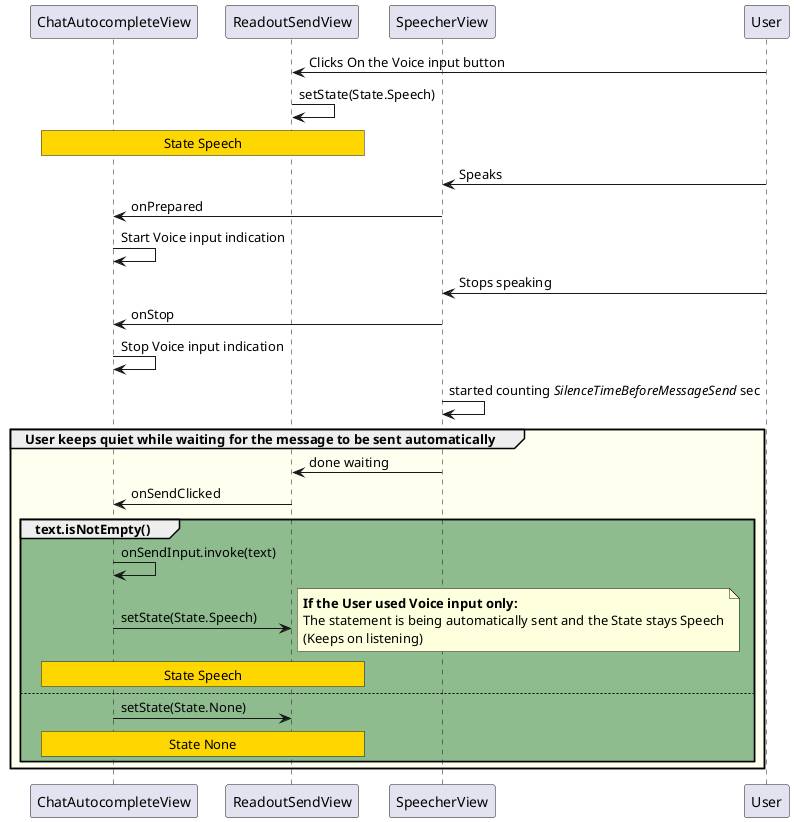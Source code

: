 @startuml

participant ChatAutocompleteView
participant ReadoutSendView
participant SpeecherView
participant User

User -> ReadoutSendView: Clicks On the Voice input button
ReadoutSendView ->  ReadoutSendView: setState(State.Speech)
rnote over ChatAutocompleteView, ReadoutSendView #Gold
      State Speech
endrnote

User -> SpeecherView: Speaks
SpeecherView -> ChatAutocompleteView: onPrepared
ChatAutocompleteView -> ChatAutocompleteView: Start Voice input indication
User -> SpeecherView: Stops speaking
SpeecherView -> ChatAutocompleteView: onStop
ChatAutocompleteView -> ChatAutocompleteView: Stop Voice input indication

SpeecherView -> SpeecherView: started counting <i>SilenceTimeBeforeMessageSend</i> sec

group #ivory User keeps quiet while waiting for the message to be sent automatically
  SpeecherView -> ReadoutSendView: done waiting
  ReadoutSendView -> ChatAutocompleteView: onSendClicked

  group #darkseagreen text.isNotEmpty()
     ChatAutocompleteView -> ChatAutocompleteView: onSendInput.invoke(text)
     ChatAutocompleteView ->  ReadoutSendView: setState(State.Speech)
rnote over ChatAutocompleteView, ReadoutSendView #Gold
      State Speech
endrnote
     note Right
        <b>If the User used Voice input only:</b>
        The statement is being automatically sent and the State stays Speech
        (Keeps on listening)
     end note
  else
     ChatAutocompleteView ->  ReadoutSendView: setState(State.None)
rnote over ChatAutocompleteView, ReadoutSendView #Gold
      State None
endrnote
  end
end
@enduml
